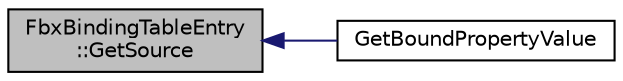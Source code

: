 digraph "FbxBindingTableEntry::GetSource"
{
  edge [fontname="Helvetica",fontsize="10",labelfontname="Helvetica",labelfontsize="10"];
  node [fontname="Helvetica",fontsize="10",shape=record];
  rankdir="LR";
  Node12 [label="FbxBindingTableEntry\l::GetSource",height=0.2,width=0.4,color="black", fillcolor="grey75", style="filled", fontcolor="black"];
  Node12 -> Node13 [dir="back",color="midnightblue",fontsize="10",style="solid"];
  Node13 [label="GetBoundPropertyValue",height=0.2,width=0.4,color="black", fillcolor="white", style="filled",URL="$fbximplementationutils_8h.html#a096e79a1c0fe368971a2e2eea8031a37"];
}

